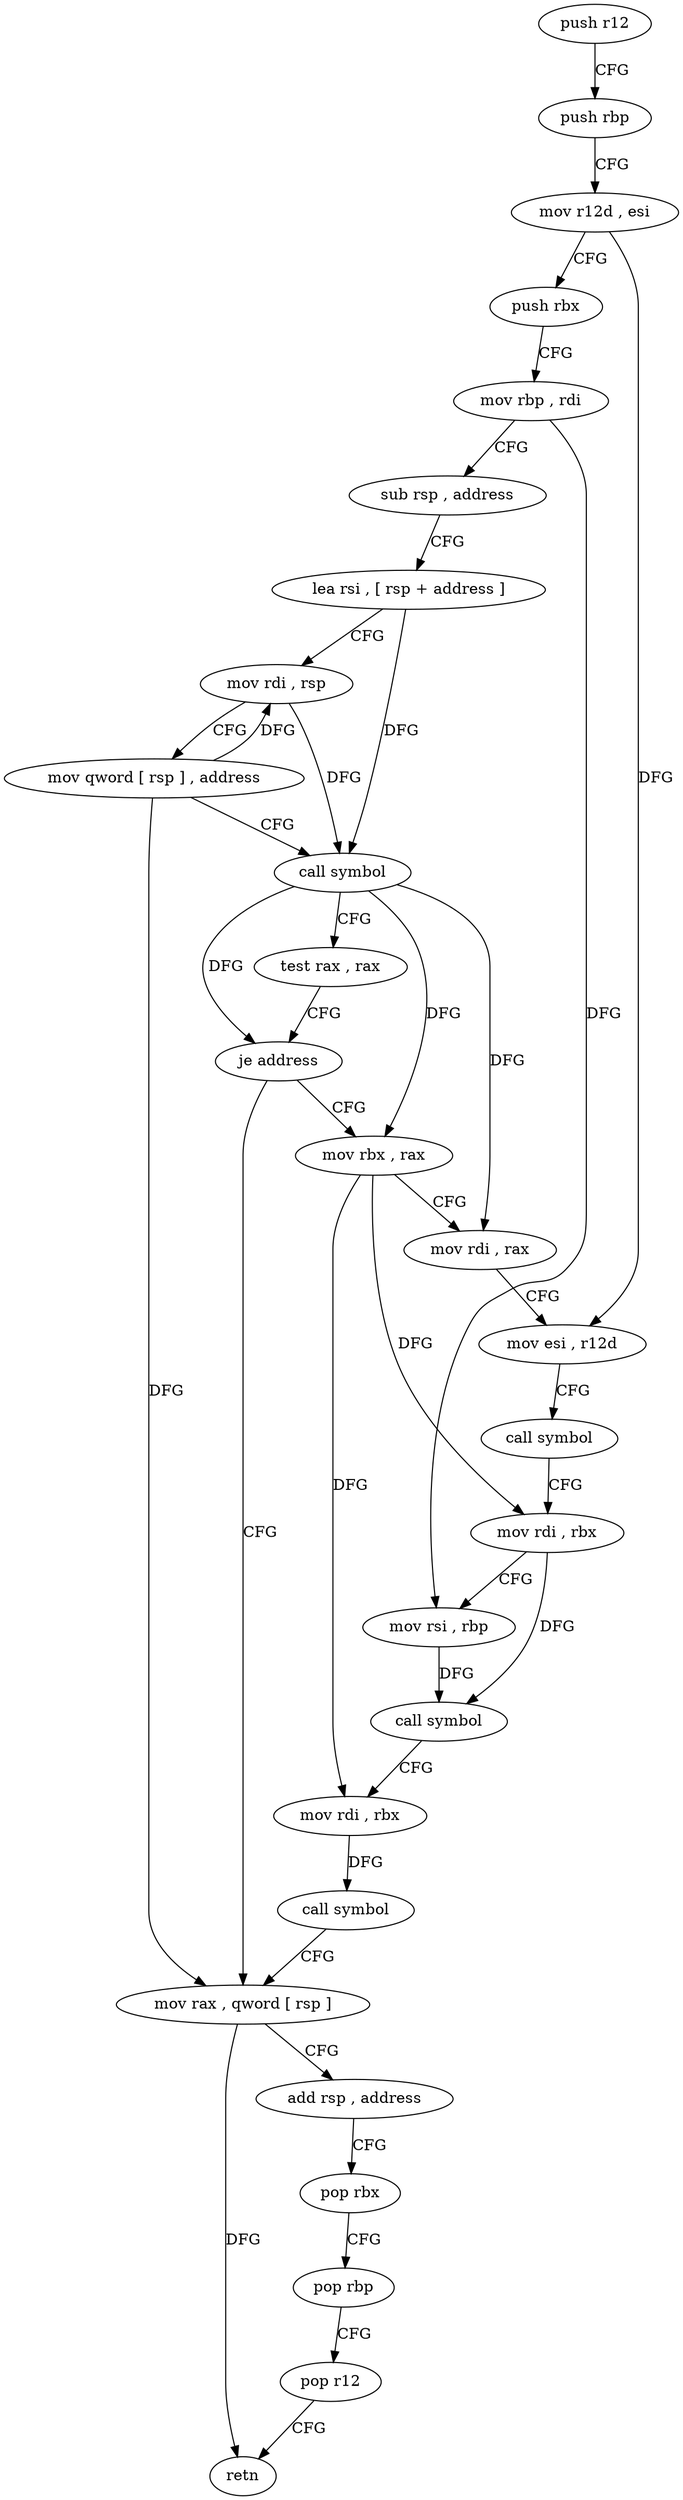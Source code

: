 digraph "func" {
"112368" [label = "push r12" ]
"112370" [label = "push rbp" ]
"112371" [label = "mov r12d , esi" ]
"112374" [label = "push rbx" ]
"112375" [label = "mov rbp , rdi" ]
"112378" [label = "sub rsp , address" ]
"112382" [label = "lea rsi , [ rsp + address ]" ]
"112387" [label = "mov rdi , rsp" ]
"112390" [label = "mov qword [ rsp ] , address" ]
"112398" [label = "call symbol" ]
"112403" [label = "test rax , rax" ]
"112406" [label = "je address" ]
"112441" [label = "mov rax , qword [ rsp ]" ]
"112408" [label = "mov rbx , rax" ]
"112445" [label = "add rsp , address" ]
"112449" [label = "pop rbx" ]
"112450" [label = "pop rbp" ]
"112451" [label = "pop r12" ]
"112453" [label = "retn" ]
"112411" [label = "mov rdi , rax" ]
"112414" [label = "mov esi , r12d" ]
"112417" [label = "call symbol" ]
"112422" [label = "mov rdi , rbx" ]
"112425" [label = "mov rsi , rbp" ]
"112428" [label = "call symbol" ]
"112433" [label = "mov rdi , rbx" ]
"112436" [label = "call symbol" ]
"112368" -> "112370" [ label = "CFG" ]
"112370" -> "112371" [ label = "CFG" ]
"112371" -> "112374" [ label = "CFG" ]
"112371" -> "112414" [ label = "DFG" ]
"112374" -> "112375" [ label = "CFG" ]
"112375" -> "112378" [ label = "CFG" ]
"112375" -> "112425" [ label = "DFG" ]
"112378" -> "112382" [ label = "CFG" ]
"112382" -> "112387" [ label = "CFG" ]
"112382" -> "112398" [ label = "DFG" ]
"112387" -> "112390" [ label = "CFG" ]
"112387" -> "112398" [ label = "DFG" ]
"112390" -> "112398" [ label = "CFG" ]
"112390" -> "112387" [ label = "DFG" ]
"112390" -> "112441" [ label = "DFG" ]
"112398" -> "112403" [ label = "CFG" ]
"112398" -> "112406" [ label = "DFG" ]
"112398" -> "112408" [ label = "DFG" ]
"112398" -> "112411" [ label = "DFG" ]
"112403" -> "112406" [ label = "CFG" ]
"112406" -> "112441" [ label = "CFG" ]
"112406" -> "112408" [ label = "CFG" ]
"112441" -> "112445" [ label = "CFG" ]
"112441" -> "112453" [ label = "DFG" ]
"112408" -> "112411" [ label = "CFG" ]
"112408" -> "112422" [ label = "DFG" ]
"112408" -> "112433" [ label = "DFG" ]
"112445" -> "112449" [ label = "CFG" ]
"112449" -> "112450" [ label = "CFG" ]
"112450" -> "112451" [ label = "CFG" ]
"112451" -> "112453" [ label = "CFG" ]
"112411" -> "112414" [ label = "CFG" ]
"112414" -> "112417" [ label = "CFG" ]
"112417" -> "112422" [ label = "CFG" ]
"112422" -> "112425" [ label = "CFG" ]
"112422" -> "112428" [ label = "DFG" ]
"112425" -> "112428" [ label = "DFG" ]
"112428" -> "112433" [ label = "CFG" ]
"112433" -> "112436" [ label = "DFG" ]
"112436" -> "112441" [ label = "CFG" ]
}
